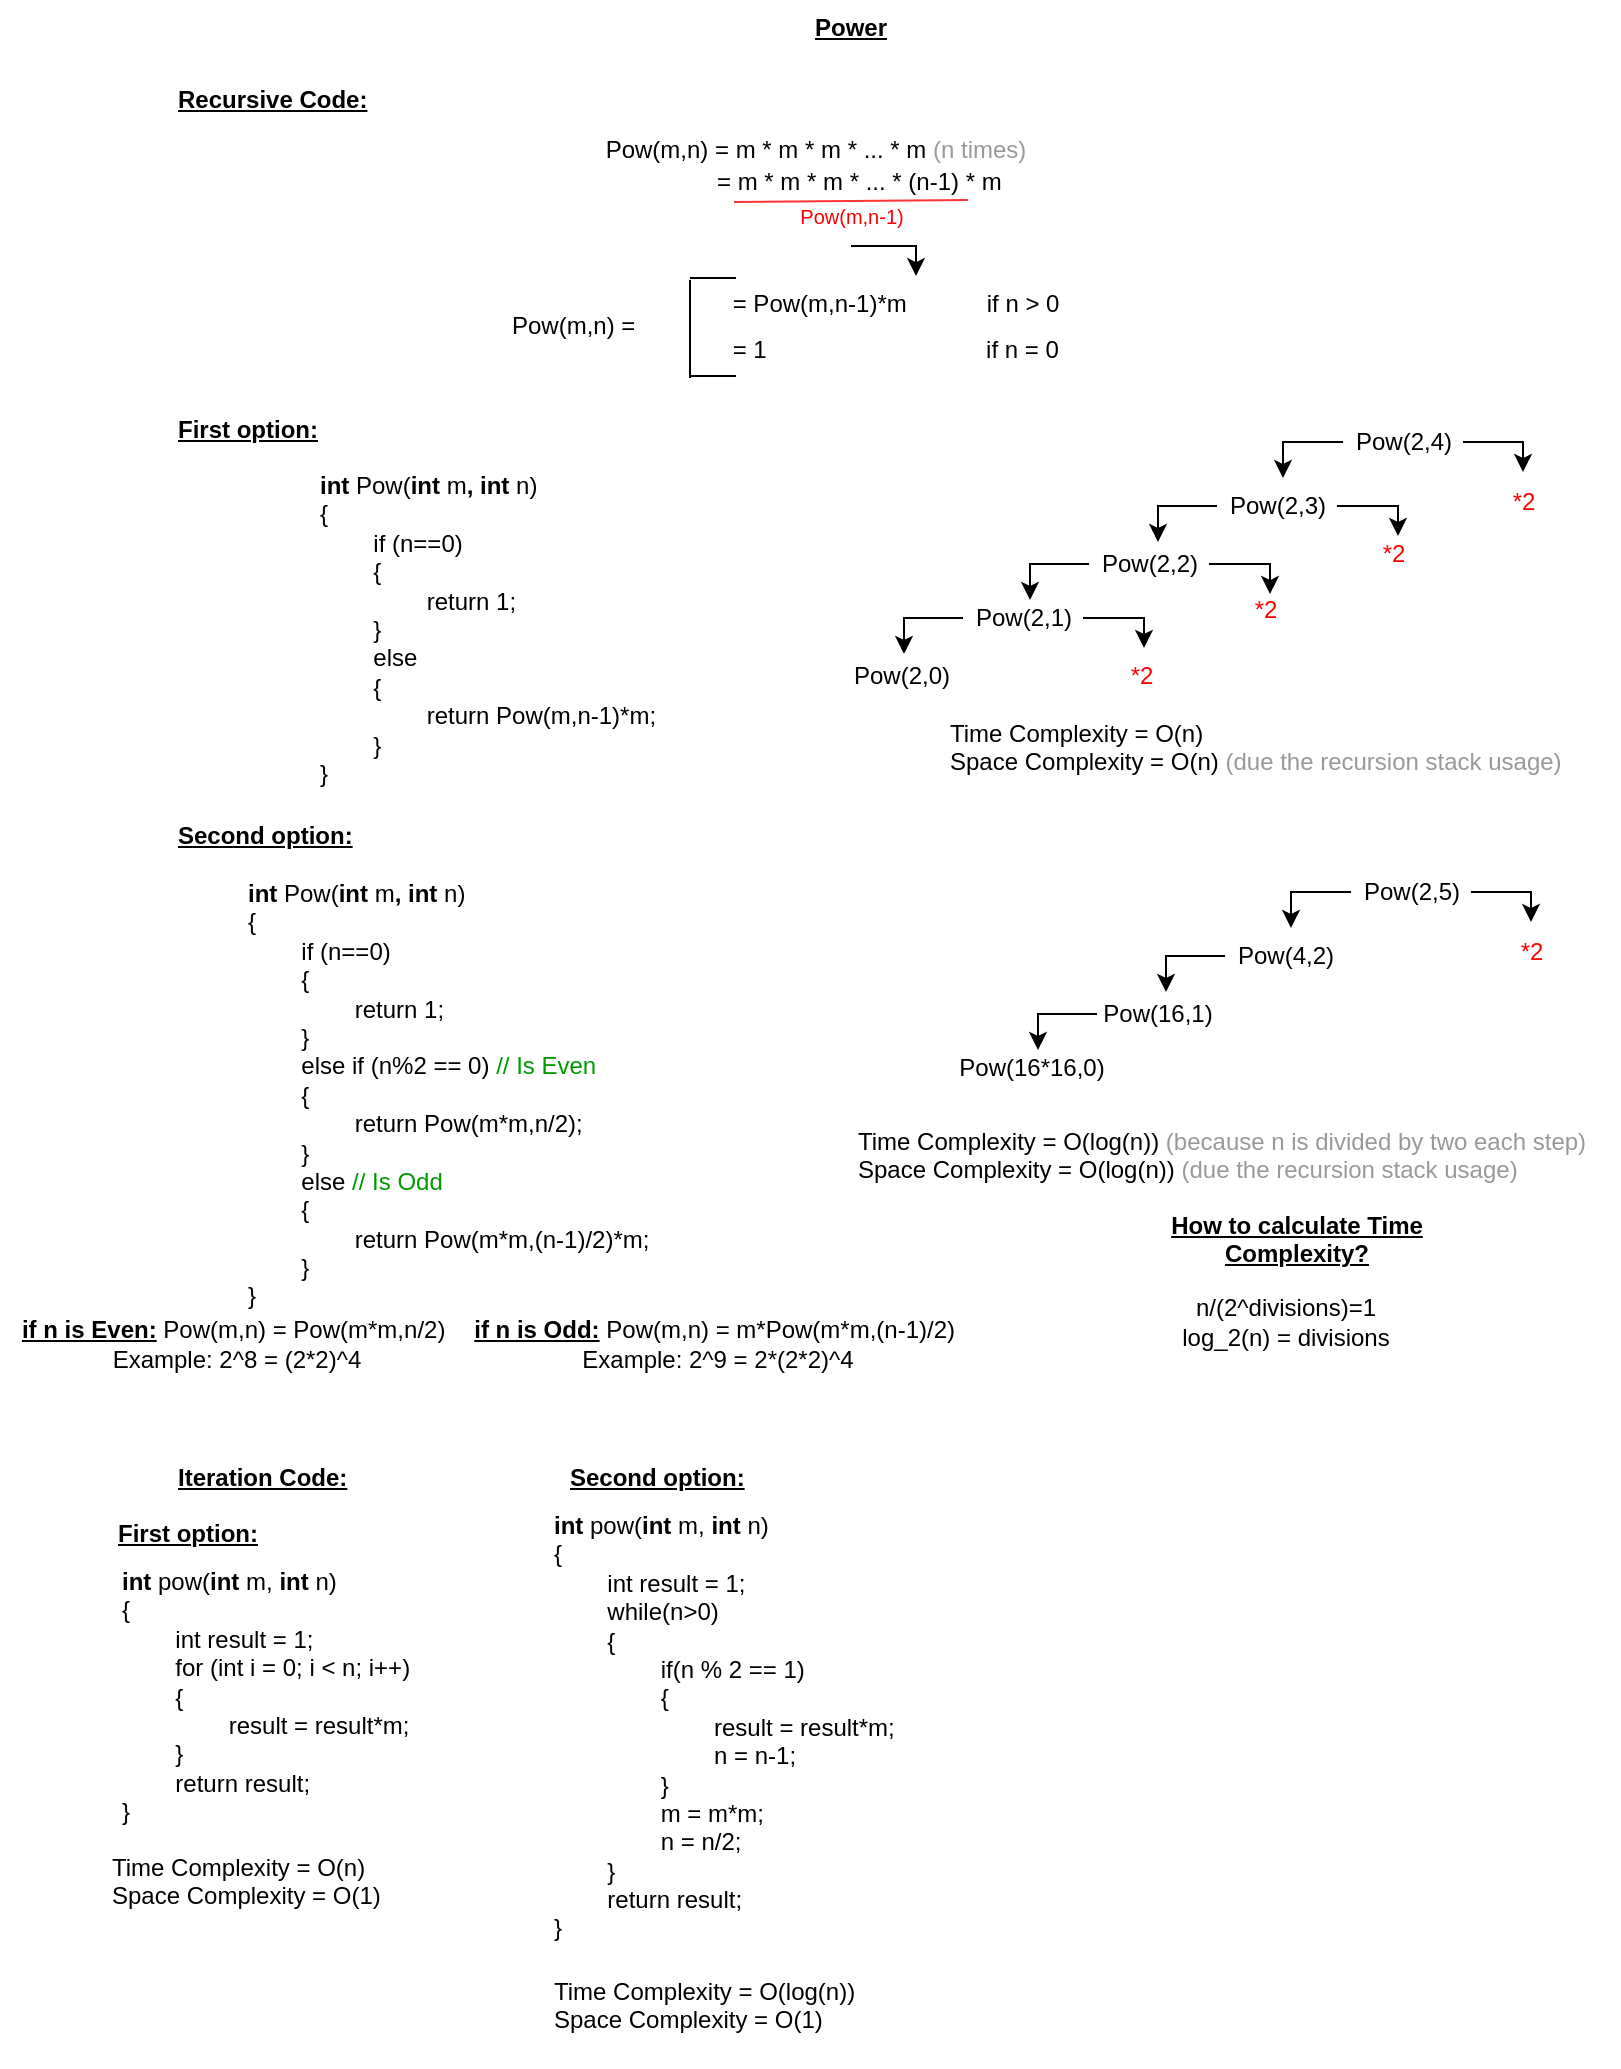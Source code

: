 <mxfile>
    <diagram name="Page-1" id="pscVqw5MkYJO_kQoXnNj">
        <mxGraphModel dx="638" dy="338" grid="0" gridSize="10" guides="1" tooltips="1" connect="1" arrows="1" fold="1" page="1" pageScale="1" pageWidth="850" pageHeight="1100" math="0" shadow="0">
            <root>
                <mxCell id="0"/>
                <mxCell id="1" parent="0"/>
                <mxCell id="VpqRDjkE_MsImU34JFe0-1" value="&lt;b&gt;&lt;u&gt;Power&lt;/u&gt;&lt;/b&gt;" style="text;whiteSpace=wrap;html=1;align=center;" parent="1" vertex="1">
                    <mxGeometry x="317" y="15" width="217" height="36" as="geometry"/>
                </mxCell>
                <mxCell id="VpqRDjkE_MsImU34JFe0-2" value="&lt;div align=&quot;center&quot;&gt;Pow(m,n) = m * m * m * ... * m &lt;font color=&quot;#999999&quot;&gt;(n times)&lt;/font&gt;&lt;br&gt;&lt;/div&gt;&amp;nbsp;" style="text;whiteSpace=wrap;html=1;align=center;" parent="1" vertex="1">
                    <mxGeometry x="271.003" y="76" width="274" height="36" as="geometry"/>
                </mxCell>
                <mxCell id="VpqRDjkE_MsImU34JFe0-8" value="" style="endArrow=none;html=1;rounded=0;" parent="1" edge="1">
                    <mxGeometry width="50" height="50" relative="1" as="geometry">
                        <mxPoint x="345" y="204" as="sourcePoint"/>
                        <mxPoint x="345" y="155" as="targetPoint"/>
                    </mxGeometry>
                </mxCell>
                <mxCell id="VpqRDjkE_MsImU34JFe0-9" value="" style="endArrow=none;html=1;rounded=0;" parent="1" edge="1">
                    <mxGeometry width="50" height="50" relative="1" as="geometry">
                        <mxPoint x="345" y="154" as="sourcePoint"/>
                        <mxPoint x="368" y="154" as="targetPoint"/>
                    </mxGeometry>
                </mxCell>
                <mxCell id="VpqRDjkE_MsImU34JFe0-10" value="" style="endArrow=none;html=1;rounded=0;" parent="1" edge="1">
                    <mxGeometry width="50" height="50" relative="1" as="geometry">
                        <mxPoint x="345" y="203" as="sourcePoint"/>
                        <mxPoint x="368" y="203" as="targetPoint"/>
                    </mxGeometry>
                </mxCell>
                <mxCell id="VpqRDjkE_MsImU34JFe0-13" value="&lt;b&gt;&lt;u&gt;Recursive Code:&lt;br&gt;&lt;/u&gt;&lt;/b&gt;" style="text;whiteSpace=wrap;html=1;" parent="1" vertex="1">
                    <mxGeometry x="87" y="51" width="217" height="36" as="geometry"/>
                </mxCell>
                <mxCell id="VpqRDjkE_MsImU34JFe0-55" value="&lt;div align=&quot;center&quot;&gt;&amp;nbsp;&amp;nbsp;&amp;nbsp;&amp;nbsp;&amp;nbsp;&amp;nbsp;&amp;nbsp;&amp;nbsp;&amp;nbsp;&amp;nbsp;&amp;nbsp;&amp;nbsp; = m * m * m * ... * (n-1) * m&lt;br&gt;&lt;/div&gt;&amp;nbsp;" style="text;whiteSpace=wrap;html=1;align=center;" parent="1" vertex="1">
                    <mxGeometry x="271.003" y="92" width="274" height="36" as="geometry"/>
                </mxCell>
                <mxCell id="VpqRDjkE_MsImU34JFe0-57" value="" style="endArrow=none;html=1;rounded=0;strokeColor=#FF3333;" parent="1" edge="1">
                    <mxGeometry width="50" height="50" relative="1" as="geometry">
                        <mxPoint x="367" y="116" as="sourcePoint"/>
                        <mxPoint x="484" y="115" as="targetPoint"/>
                    </mxGeometry>
                </mxCell>
                <mxCell id="VpqRDjkE_MsImU34JFe0-77" style="edgeStyle=orthogonalEdgeStyle;rounded=0;orthogonalLoop=1;jettySize=auto;html=1;exitX=0.5;exitY=1;exitDx=0;exitDy=0;entryX=0.5;entryY=0;entryDx=0;entryDy=0;" parent="1" source="VpqRDjkE_MsImU34JFe0-58" target="VpqRDjkE_MsImU34JFe0-11" edge="1">
                    <mxGeometry relative="1" as="geometry"/>
                </mxCell>
                <mxCell id="VpqRDjkE_MsImU34JFe0-58" value="&lt;font style=&quot;font-size: 10px;&quot; color=&quot;#ff0000&quot;&gt;Pow(m,n-1)&lt;/font&gt;" style="text;html=1;align=center;verticalAlign=middle;whiteSpace=wrap;rounded=0;" parent="1" vertex="1">
                    <mxGeometry x="395.5" y="108" width="60" height="30" as="geometry"/>
                </mxCell>
                <mxCell id="VpqRDjkE_MsImU34JFe0-75" value="" style="group" parent="1" vertex="1" connectable="0">
                    <mxGeometry x="254" y="153.004" width="341.003" height="59.0" as="geometry"/>
                </mxCell>
                <mxCell id="VpqRDjkE_MsImU34JFe0-7" value="Pow(m,n) =" style="text;whiteSpace=wrap;html=1;" parent="VpqRDjkE_MsImU34JFe0-75" vertex="1">
                    <mxGeometry y="10.996" width="74" height="36" as="geometry"/>
                </mxCell>
                <mxCell id="VpqRDjkE_MsImU34JFe0-11" value="&lt;span style=&quot;white-space: pre;&quot;&gt;&#9;&lt;/span&gt;&amp;nbsp; &amp;nbsp;&amp;nbsp; =&amp;nbsp;Pow(m,n-1)*m &amp;nbsp;&amp;nbsp;&amp;nbsp;&amp;nbsp;&amp;nbsp;&amp;nbsp;&amp;nbsp;&amp;nbsp;&amp;nbsp;&amp;nbsp; if n &amp;gt; 0" style="text;whiteSpace=wrap;html=1;" parent="VpqRDjkE_MsImU34JFe0-75" vertex="1">
                    <mxGeometry x="67.003" width="274" height="36" as="geometry"/>
                </mxCell>
                <mxCell id="VpqRDjkE_MsImU34JFe0-50" value="&lt;span style=&quot;white-space: pre;&quot;&gt;&#9;&lt;/span&gt;&amp;nbsp; &amp;nbsp;&amp;nbsp; = 1 &amp;nbsp;&amp;nbsp;&amp;nbsp;&amp;nbsp;&amp;nbsp;&amp;nbsp;&amp;nbsp;&amp;nbsp;&amp;nbsp;&amp;nbsp;&amp;nbsp;&amp;nbsp;&amp;nbsp;&amp;nbsp;&amp;nbsp;&amp;nbsp;&amp;nbsp;&amp;nbsp;&amp;nbsp;&amp;nbsp;&amp;nbsp;&amp;nbsp;&amp;nbsp;&amp;nbsp;&amp;nbsp; &lt;span style=&quot;white-space: pre;&quot;&gt;&#9;&lt;/span&gt;&amp;nbsp;&amp;nbsp; if n = 0" style="text;whiteSpace=wrap;html=1;" parent="VpqRDjkE_MsImU34JFe0-75" vertex="1">
                    <mxGeometry x="67.003" y="23.0" width="274" height="36" as="geometry"/>
                </mxCell>
                <mxCell id="VpqRDjkE_MsImU34JFe0-129" value="" style="group;movable=1;resizable=1;rotatable=1;deletable=1;editable=1;locked=0;connectable=1;" parent="1" vertex="1" connectable="0">
                    <mxGeometry x="421" y="221" width="384.5" height="198.003" as="geometry"/>
                </mxCell>
                <mxCell id="VpqRDjkE_MsImU34JFe0-102" style="edgeStyle=orthogonalEdgeStyle;rounded=0;orthogonalLoop=1;jettySize=auto;html=1;exitX=0;exitY=0.5;exitDx=0;exitDy=0;entryX=0.5;entryY=0;entryDx=0;entryDy=0;" parent="VpqRDjkE_MsImU34JFe0-129" source="VpqRDjkE_MsImU34JFe0-59" edge="1">
                    <mxGeometry relative="1" as="geometry">
                        <mxPoint x="220.5" y="33" as="targetPoint"/>
                    </mxGeometry>
                </mxCell>
                <mxCell id="VpqRDjkE_MsImU34JFe0-105" style="edgeStyle=orthogonalEdgeStyle;rounded=0;orthogonalLoop=1;jettySize=auto;html=1;exitX=1;exitY=0.5;exitDx=0;exitDy=0;entryX=0.5;entryY=0;entryDx=0;entryDy=0;" parent="VpqRDjkE_MsImU34JFe0-129" source="VpqRDjkE_MsImU34JFe0-59" target="VpqRDjkE_MsImU34JFe0-103" edge="1">
                    <mxGeometry relative="1" as="geometry"/>
                </mxCell>
                <mxCell id="VpqRDjkE_MsImU34JFe0-59" value="Pow(2,4)" style="text;html=1;align=center;verticalAlign=middle;whiteSpace=wrap;rounded=0;" parent="VpqRDjkE_MsImU34JFe0-129" vertex="1">
                    <mxGeometry x="250.5" width="60" height="30" as="geometry"/>
                </mxCell>
                <mxCell id="VpqRDjkE_MsImU34JFe0-103" value="&lt;font color=&quot;#ff0000&quot;&gt;*2&lt;/font&gt;" style="text;html=1;align=center;verticalAlign=middle;whiteSpace=wrap;rounded=0;" parent="VpqRDjkE_MsImU34JFe0-129" vertex="1">
                    <mxGeometry x="310.5" y="30" width="60" height="30" as="geometry"/>
                </mxCell>
                <mxCell id="VpqRDjkE_MsImU34JFe0-111" value="" style="group" parent="VpqRDjkE_MsImU34JFe0-129" vertex="1" connectable="0">
                    <mxGeometry x="158" y="32" width="120" height="33" as="geometry"/>
                </mxCell>
                <mxCell id="VpqRDjkE_MsImU34JFe0-108" style="edgeStyle=orthogonalEdgeStyle;rounded=0;orthogonalLoop=1;jettySize=auto;html=1;exitX=0;exitY=0.5;exitDx=0;exitDy=0;entryX=0.5;entryY=0;entryDx=0;entryDy=0;" parent="VpqRDjkE_MsImU34JFe0-111" source="VpqRDjkE_MsImU34JFe0-110" edge="1">
                    <mxGeometry relative="1" as="geometry">
                        <mxPoint y="33" as="targetPoint"/>
                    </mxGeometry>
                </mxCell>
                <mxCell id="VpqRDjkE_MsImU34JFe0-109" style="edgeStyle=orthogonalEdgeStyle;rounded=0;orthogonalLoop=1;jettySize=auto;html=1;exitX=1;exitY=0.5;exitDx=0;exitDy=0;entryX=0.5;entryY=0;entryDx=0;entryDy=0;" parent="VpqRDjkE_MsImU34JFe0-111" source="VpqRDjkE_MsImU34JFe0-110" edge="1">
                    <mxGeometry relative="1" as="geometry">
                        <mxPoint x="120" y="30" as="targetPoint"/>
                    </mxGeometry>
                </mxCell>
                <mxCell id="VpqRDjkE_MsImU34JFe0-110" value="Pow(2,3)" style="text;html=1;align=center;verticalAlign=middle;whiteSpace=wrap;rounded=0;" parent="VpqRDjkE_MsImU34JFe0-111" vertex="1">
                    <mxGeometry x="29.5" width="60" height="30" as="geometry"/>
                </mxCell>
                <mxCell id="VpqRDjkE_MsImU34JFe0-112" value="&lt;font color=&quot;#ff0000&quot;&gt;*2&lt;/font&gt;" style="text;html=1;align=center;verticalAlign=middle;whiteSpace=wrap;rounded=0;" parent="VpqRDjkE_MsImU34JFe0-129" vertex="1">
                    <mxGeometry x="246" y="56" width="60" height="30" as="geometry"/>
                </mxCell>
                <mxCell id="VpqRDjkE_MsImU34JFe0-113" value="" style="group" parent="VpqRDjkE_MsImU34JFe0-129" vertex="1" connectable="0">
                    <mxGeometry x="94" y="61" width="120" height="33" as="geometry"/>
                </mxCell>
                <mxCell id="VpqRDjkE_MsImU34JFe0-114" style="edgeStyle=orthogonalEdgeStyle;rounded=0;orthogonalLoop=1;jettySize=auto;html=1;exitX=0;exitY=0.5;exitDx=0;exitDy=0;entryX=0.5;entryY=0;entryDx=0;entryDy=0;" parent="VpqRDjkE_MsImU34JFe0-113" source="VpqRDjkE_MsImU34JFe0-116" edge="1">
                    <mxGeometry relative="1" as="geometry">
                        <mxPoint y="33" as="targetPoint"/>
                    </mxGeometry>
                </mxCell>
                <mxCell id="VpqRDjkE_MsImU34JFe0-115" style="edgeStyle=orthogonalEdgeStyle;rounded=0;orthogonalLoop=1;jettySize=auto;html=1;exitX=1;exitY=0.5;exitDx=0;exitDy=0;entryX=0.5;entryY=0;entryDx=0;entryDy=0;" parent="VpqRDjkE_MsImU34JFe0-113" source="VpqRDjkE_MsImU34JFe0-116" edge="1">
                    <mxGeometry relative="1" as="geometry">
                        <mxPoint x="120" y="30" as="targetPoint"/>
                    </mxGeometry>
                </mxCell>
                <mxCell id="VpqRDjkE_MsImU34JFe0-116" value="Pow(2,2)" style="text;html=1;align=center;verticalAlign=middle;whiteSpace=wrap;rounded=0;" parent="VpqRDjkE_MsImU34JFe0-113" vertex="1">
                    <mxGeometry x="29.5" width="60" height="30" as="geometry"/>
                </mxCell>
                <mxCell id="VpqRDjkE_MsImU34JFe0-117" value="&lt;font color=&quot;#ff0000&quot;&gt;*2&lt;/font&gt;" style="text;html=1;align=center;verticalAlign=middle;whiteSpace=wrap;rounded=0;" parent="VpqRDjkE_MsImU34JFe0-129" vertex="1">
                    <mxGeometry x="182" y="84" width="60" height="30" as="geometry"/>
                </mxCell>
                <mxCell id="VpqRDjkE_MsImU34JFe0-118" value="" style="group" parent="VpqRDjkE_MsImU34JFe0-129" vertex="1" connectable="0">
                    <mxGeometry x="31" y="88" width="120" height="33" as="geometry"/>
                </mxCell>
                <mxCell id="VpqRDjkE_MsImU34JFe0-119" style="edgeStyle=orthogonalEdgeStyle;rounded=0;orthogonalLoop=1;jettySize=auto;html=1;exitX=0;exitY=0.5;exitDx=0;exitDy=0;entryX=0.5;entryY=0;entryDx=0;entryDy=0;" parent="VpqRDjkE_MsImU34JFe0-118" source="VpqRDjkE_MsImU34JFe0-121" edge="1">
                    <mxGeometry relative="1" as="geometry">
                        <mxPoint y="33" as="targetPoint"/>
                    </mxGeometry>
                </mxCell>
                <mxCell id="VpqRDjkE_MsImU34JFe0-120" style="edgeStyle=orthogonalEdgeStyle;rounded=0;orthogonalLoop=1;jettySize=auto;html=1;exitX=1;exitY=0.5;exitDx=0;exitDy=0;entryX=0.5;entryY=0;entryDx=0;entryDy=0;" parent="VpqRDjkE_MsImU34JFe0-118" source="VpqRDjkE_MsImU34JFe0-121" edge="1">
                    <mxGeometry relative="1" as="geometry">
                        <mxPoint x="120" y="30" as="targetPoint"/>
                    </mxGeometry>
                </mxCell>
                <mxCell id="VpqRDjkE_MsImU34JFe0-121" value="Pow(2,1)" style="text;html=1;align=center;verticalAlign=middle;whiteSpace=wrap;rounded=0;" parent="VpqRDjkE_MsImU34JFe0-118" vertex="1">
                    <mxGeometry x="29.5" width="60" height="30" as="geometry"/>
                </mxCell>
                <mxCell id="VpqRDjkE_MsImU34JFe0-122" value="&lt;font color=&quot;#ff0000&quot;&gt;*2&lt;/font&gt;" style="text;html=1;align=center;verticalAlign=middle;whiteSpace=wrap;rounded=0;" parent="VpqRDjkE_MsImU34JFe0-129" vertex="1">
                    <mxGeometry x="120" y="117" width="60" height="30" as="geometry"/>
                </mxCell>
                <mxCell id="VpqRDjkE_MsImU34JFe0-127" value="Pow(2,0)" style="text;html=1;align=center;verticalAlign=middle;whiteSpace=wrap;rounded=0;" parent="VpqRDjkE_MsImU34JFe0-129" vertex="1">
                    <mxGeometry y="117" width="60" height="30" as="geometry"/>
                </mxCell>
                <mxCell id="VpqRDjkE_MsImU34JFe0-128" value="Time Complexity = O(n)&lt;br&gt;Space Complexity = O(n) &lt;font color=&quot;#999999&quot;&gt;(due the recursion stack usage)&lt;/font&gt;" style="text;whiteSpace=wrap;html=1;" parent="VpqRDjkE_MsImU34JFe0-129" vertex="1">
                    <mxGeometry x="51.5" y="147.003" width="333" height="51" as="geometry"/>
                </mxCell>
                <mxCell id="VpqRDjkE_MsImU34JFe0-130" value="&lt;b&gt;int &lt;/b&gt;Pow(&lt;b&gt;int &lt;/b&gt;m&lt;b&gt;, int &lt;/b&gt;n)&lt;br&gt;&lt;div&gt;{&lt;/div&gt;&lt;div&gt;&lt;span style=&quot;white-space: pre;&quot;&gt;&#9;if (n==0)&lt;/span&gt;&lt;/div&gt;&lt;div&gt;&lt;span style=&quot;white-space: pre;&quot;&gt;&lt;span style=&quot;white-space: pre;&quot;&gt;&#9;&lt;/span&gt;{&lt;/span&gt;&lt;/div&gt;&lt;div&gt;&lt;span style=&quot;white-space: pre;&quot;&gt;&lt;span style=&quot;white-space: pre;&quot;&gt;&#9;&lt;/span&gt;&lt;span style=&quot;white-space: pre;&quot;&gt;&#9;&lt;/span&gt;return 1;&lt;br&gt;&lt;/span&gt;&lt;/div&gt;&lt;div&gt;&lt;span style=&quot;white-space: pre;&quot;&gt;&lt;span style=&quot;white-space: pre;&quot;&gt;&#9;&lt;/span&gt;}&lt;/span&gt;&lt;br&gt;&lt;span style=&quot;white-space: pre;&quot;&gt;&#9;&lt;/span&gt;else&lt;/div&gt;&lt;div&gt;&lt;span style=&quot;white-space: pre;&quot;&gt;&#9;&lt;/span&gt;{&lt;/div&gt;&lt;div&gt;&lt;span style=&quot;white-space: pre;&quot;&gt;&#9;&lt;/span&gt;&lt;span style=&quot;white-space: pre;&quot;&gt;&#9;&lt;/span&gt;return Pow(m,n-1)*m;&lt;br&gt;&lt;/div&gt;&lt;div&gt;&lt;span style=&quot;white-space: pre;&quot;&gt;&#9;&lt;/span&gt;}&lt;br&gt;&lt;/div&gt;}" style="text;whiteSpace=wrap;html=1;" parent="1" vertex="1">
                    <mxGeometry x="158.003" y="244" width="274" height="36" as="geometry"/>
                </mxCell>
                <mxCell id="VpqRDjkE_MsImU34JFe0-42" value="&lt;b&gt;&lt;u&gt;First option:&lt;br&gt;&lt;/u&gt;&lt;/b&gt;" style="text;whiteSpace=wrap;html=1;" parent="1" vertex="1">
                    <mxGeometry x="87.005" y="216.004" width="123" height="36" as="geometry"/>
                </mxCell>
                <mxCell id="VpqRDjkE_MsImU34JFe0-133" value="&lt;b&gt;&lt;u&gt;Second option:&lt;br&gt;&lt;/u&gt;&lt;/b&gt;" style="text;whiteSpace=wrap;html=1;" parent="1" vertex="1">
                    <mxGeometry x="87.005" y="419.004" width="123" height="36" as="geometry"/>
                </mxCell>
                <mxCell id="VpqRDjkE_MsImU34JFe0-134" value="&lt;b&gt;int &lt;/b&gt;Pow(&lt;b&gt;int &lt;/b&gt;m&lt;b&gt;, int &lt;/b&gt;n)&lt;br&gt;&lt;div&gt;{&lt;/div&gt;&lt;div&gt;&lt;span style=&quot;white-space: pre;&quot;&gt;&#9;if (n==0)&lt;/span&gt;&lt;/div&gt;&lt;div&gt;&lt;span style=&quot;white-space: pre;&quot;&gt;&lt;span style=&quot;white-space: pre;&quot;&gt;&#9;&lt;/span&gt;{&lt;/span&gt;&lt;/div&gt;&lt;div&gt;&lt;span style=&quot;white-space: pre;&quot;&gt;&lt;span style=&quot;white-space: pre;&quot;&gt;&#9;&lt;/span&gt;&lt;span style=&quot;white-space: pre;&quot;&gt;&#9;&lt;/span&gt;return 1;&lt;br&gt;&lt;/span&gt;&lt;/div&gt;&lt;div&gt;&lt;span style=&quot;white-space: pre;&quot;&gt;&lt;span style=&quot;white-space: pre;&quot;&gt;&#9;&lt;/span&gt;}&lt;/span&gt;&lt;br&gt;&lt;span style=&quot;white-space: pre;&quot;&gt;&#9;&lt;/span&gt;else if (n%2 == 0) &lt;font color=&quot;#009900&quot;&gt;// Is Even&lt;/font&gt;&lt;br&gt;&lt;/div&gt;&lt;div&gt;&lt;span style=&quot;white-space: pre;&quot;&gt;&#9;&lt;/span&gt;{&lt;/div&gt;&lt;div&gt;&lt;span style=&quot;white-space: pre;&quot;&gt;&#9;&lt;/span&gt;&lt;span style=&quot;white-space: pre;&quot;&gt;&#9;&lt;/span&gt;return Pow(m*m,n/2);&lt;br&gt;&lt;/div&gt;&lt;div&gt;&lt;span style=&quot;white-space: pre;&quot;&gt;&#9;&lt;/span&gt;}&lt;/div&gt;&lt;div&gt;&lt;span style=&quot;white-space: pre;&quot;&gt;&#9;&lt;/span&gt;else &lt;font color=&quot;#009900&quot;&gt;// Is Odd&lt;/font&gt;&lt;br&gt;&lt;/div&gt;&lt;div&gt;&lt;span style=&quot;white-space: pre;&quot;&gt;&#9;&lt;/span&gt;{&lt;/div&gt;&lt;div&gt;&lt;span style=&quot;white-space: pre;&quot;&gt;&#9;&lt;/span&gt;&lt;span style=&quot;white-space: pre;&quot;&gt;&#9;return Pow(m*m,(n-1)/2)*m;&lt;/span&gt;&lt;br&gt;&lt;/div&gt;&lt;div&gt;&lt;span style=&quot;white-space: pre;&quot;&gt;&#9;&lt;/span&gt;}&lt;br&gt;&lt;/div&gt;}" style="text;whiteSpace=wrap;html=1;" parent="1" vertex="1">
                    <mxGeometry x="121.503" y="448" width="274" height="36" as="geometry"/>
                </mxCell>
                <mxCell id="VpqRDjkE_MsImU34JFe0-136" value="&lt;div&gt;&lt;b&gt;&lt;u&gt;if n is Even:&lt;/u&gt;&lt;/b&gt; Pow(m,n) = Pow(m*m,n/2)&amp;nbsp;&lt;/div&gt;&lt;div&gt;Example: 2&lt;span lang=&quot;es&quot; class=&quot;BxUVEf ILfuVd&quot;&gt;&lt;span class=&quot;hgKElc&quot;&gt;^8 = (2*2&lt;/span&gt;&lt;/span&gt;&lt;span lang=&quot;es&quot; class=&quot;BxUVEf ILfuVd&quot;&gt;&lt;span class=&quot;hgKElc&quot;&gt;)&lt;/span&gt;&lt;/span&gt;&lt;span lang=&quot;es&quot; class=&quot;BxUVEf ILfuVd&quot;&gt;&lt;span class=&quot;hgKElc&quot;&gt;^4&lt;/span&gt;&lt;/span&gt;&lt;/div&gt;&lt;div&gt;&lt;span lang=&quot;es&quot; class=&quot;BxUVEf ILfuVd&quot;&gt;&lt;span class=&quot;hgKElc&quot;&gt;&lt;/span&gt;&lt;/span&gt;&lt;/div&gt;" style="text;html=1;align=center;verticalAlign=middle;whiteSpace=wrap;rounded=0;" parent="1" vertex="1">
                    <mxGeometry y="672" width="237" height="30" as="geometry"/>
                </mxCell>
                <mxCell id="VpqRDjkE_MsImU34JFe0-137" value="&lt;div&gt;&lt;b&gt;&lt;u&gt;if n is Odd:&lt;/u&gt;&lt;/b&gt; Pow(m,n) = m*Pow(m*m,(n-1)/2)&amp;nbsp;&lt;/div&gt;&lt;div&gt;Example: 2&lt;span lang=&quot;es&quot; class=&quot;BxUVEf ILfuVd&quot;&gt;&lt;span class=&quot;hgKElc&quot;&gt;^9 = 2*(2*2&lt;/span&gt;&lt;/span&gt;&lt;span lang=&quot;es&quot; class=&quot;BxUVEf ILfuVd&quot;&gt;&lt;span class=&quot;hgKElc&quot;&gt;)&lt;/span&gt;&lt;/span&gt;&lt;span lang=&quot;es&quot; class=&quot;BxUVEf ILfuVd&quot;&gt;&lt;span class=&quot;hgKElc&quot;&gt;^4&lt;/span&gt;&lt;/span&gt;&lt;/div&gt;&lt;div&gt;&lt;span lang=&quot;es&quot; class=&quot;BxUVEf ILfuVd&quot;&gt;&lt;span class=&quot;hgKElc&quot;&gt;&lt;/span&gt;&lt;/span&gt;&lt;/div&gt;" style="text;html=1;align=center;verticalAlign=middle;whiteSpace=wrap;rounded=0;" parent="1" vertex="1">
                    <mxGeometry x="227" y="672" width="264" height="30" as="geometry"/>
                </mxCell>
                <mxCell id="VpqRDjkE_MsImU34JFe0-155" value="" style="group;movable=1;resizable=1;rotatable=1;deletable=1;editable=1;locked=0;connectable=1;" parent="1" vertex="1" connectable="0">
                    <mxGeometry x="425" y="446" width="384.5" height="248" as="geometry"/>
                </mxCell>
                <mxCell id="VpqRDjkE_MsImU34JFe0-156" style="edgeStyle=orthogonalEdgeStyle;rounded=0;orthogonalLoop=1;jettySize=auto;html=1;exitX=0;exitY=0.5;exitDx=0;exitDy=0;entryX=0.5;entryY=0;entryDx=0;entryDy=0;" parent="VpqRDjkE_MsImU34JFe0-155" source="VpqRDjkE_MsImU34JFe0-158" edge="1">
                    <mxGeometry relative="1" as="geometry">
                        <mxPoint x="220.5" y="33" as="targetPoint"/>
                    </mxGeometry>
                </mxCell>
                <mxCell id="VpqRDjkE_MsImU34JFe0-157" style="edgeStyle=orthogonalEdgeStyle;rounded=0;orthogonalLoop=1;jettySize=auto;html=1;exitX=1;exitY=0.5;exitDx=0;exitDy=0;entryX=0.5;entryY=0;entryDx=0;entryDy=0;" parent="VpqRDjkE_MsImU34JFe0-155" source="VpqRDjkE_MsImU34JFe0-158" target="VpqRDjkE_MsImU34JFe0-159" edge="1">
                    <mxGeometry relative="1" as="geometry"/>
                </mxCell>
                <mxCell id="VpqRDjkE_MsImU34JFe0-158" value="Pow(2,5)" style="text;html=1;align=center;verticalAlign=middle;whiteSpace=wrap;rounded=0;" parent="VpqRDjkE_MsImU34JFe0-155" vertex="1">
                    <mxGeometry x="250.5" width="60" height="30" as="geometry"/>
                </mxCell>
                <mxCell id="VpqRDjkE_MsImU34JFe0-159" value="&lt;font color=&quot;#ff0000&quot;&gt;*2&lt;/font&gt;" style="text;html=1;align=center;verticalAlign=middle;whiteSpace=wrap;rounded=0;" parent="VpqRDjkE_MsImU34JFe0-155" vertex="1">
                    <mxGeometry x="310.5" y="30" width="60" height="30" as="geometry"/>
                </mxCell>
                <mxCell id="VpqRDjkE_MsImU34JFe0-160" value="" style="group" parent="VpqRDjkE_MsImU34JFe0-155" vertex="1" connectable="0">
                    <mxGeometry x="158" y="32" width="120" height="33" as="geometry"/>
                </mxCell>
                <mxCell id="VpqRDjkE_MsImU34JFe0-161" style="edgeStyle=orthogonalEdgeStyle;rounded=0;orthogonalLoop=1;jettySize=auto;html=1;exitX=0;exitY=0.5;exitDx=0;exitDy=0;entryX=0.5;entryY=0;entryDx=0;entryDy=0;" parent="VpqRDjkE_MsImU34JFe0-160" source="VpqRDjkE_MsImU34JFe0-163" edge="1">
                    <mxGeometry relative="1" as="geometry">
                        <mxPoint y="33" as="targetPoint"/>
                    </mxGeometry>
                </mxCell>
                <mxCell id="VpqRDjkE_MsImU34JFe0-163" value="Pow(4,2)" style="text;html=1;align=center;verticalAlign=middle;whiteSpace=wrap;rounded=0;" parent="VpqRDjkE_MsImU34JFe0-160" vertex="1">
                    <mxGeometry x="29.5" width="60" height="30" as="geometry"/>
                </mxCell>
                <mxCell id="VpqRDjkE_MsImU34JFe0-165" value="" style="group" parent="VpqRDjkE_MsImU34JFe0-155" vertex="1" connectable="0">
                    <mxGeometry x="94" y="61" width="120" height="33" as="geometry"/>
                </mxCell>
                <mxCell id="VpqRDjkE_MsImU34JFe0-166" style="edgeStyle=orthogonalEdgeStyle;rounded=0;orthogonalLoop=1;jettySize=auto;html=1;exitX=0;exitY=0.5;exitDx=0;exitDy=0;entryX=0.5;entryY=0;entryDx=0;entryDy=0;" parent="VpqRDjkE_MsImU34JFe0-165" source="VpqRDjkE_MsImU34JFe0-168" edge="1">
                    <mxGeometry relative="1" as="geometry">
                        <mxPoint y="33" as="targetPoint"/>
                    </mxGeometry>
                </mxCell>
                <mxCell id="VpqRDjkE_MsImU34JFe0-168" value="Pow(16,1)" style="text;html=1;align=center;verticalAlign=middle;whiteSpace=wrap;rounded=0;" parent="VpqRDjkE_MsImU34JFe0-165" vertex="1">
                    <mxGeometry x="29.5" width="60" height="30" as="geometry"/>
                </mxCell>
                <mxCell id="VpqRDjkE_MsImU34JFe0-170" value="" style="group" parent="VpqRDjkE_MsImU34JFe0-155" vertex="1" connectable="0">
                    <mxGeometry x="31" y="88" width="120" height="33" as="geometry"/>
                </mxCell>
                <mxCell id="VpqRDjkE_MsImU34JFe0-173" value="Pow(16*16,0)" style="text;html=1;align=center;verticalAlign=middle;whiteSpace=wrap;rounded=0;" parent="VpqRDjkE_MsImU34JFe0-170" vertex="1">
                    <mxGeometry x="29.5" width="60" height="30" as="geometry"/>
                </mxCell>
                <mxCell id="VpqRDjkE_MsImU34JFe0-176" value="Time Complexity = O(log(n)) &lt;font color=&quot;#999999&quot;&gt;(because n is divided by two each step)&lt;/font&gt;&lt;br&gt;Space Complexity = O(log(n)) &lt;font color=&quot;#999999&quot;&gt;(due the recursion stack usage)&lt;/font&gt;" style="text;whiteSpace=wrap;html=1;" parent="VpqRDjkE_MsImU34JFe0-155" vertex="1">
                    <mxGeometry x="2" y="126" width="382.5" height="51" as="geometry"/>
                </mxCell>
                <mxCell id="VpqRDjkE_MsImU34JFe0-177" value="&lt;b&gt;&lt;u&gt;How to calculate Time Complexity?&lt;br&gt;&lt;br&gt;&lt;br&gt;&lt;/u&gt;&lt;/b&gt;" style="text;html=1;align=center;verticalAlign=middle;whiteSpace=wrap;rounded=0;" parent="VpqRDjkE_MsImU34JFe0-155" vertex="1">
                    <mxGeometry x="144" y="188" width="159" height="30" as="geometry"/>
                </mxCell>
                <mxCell id="VpqRDjkE_MsImU34JFe0-178" value="n/(2&lt;span lang=&quot;es&quot; class=&quot;BxUVEf ILfuVd&quot;&gt;&lt;span class=&quot;hgKElc&quot;&gt;^divisions)=1&lt;br&gt;&lt;/span&gt;&lt;/span&gt;log_2(n) = divisions" style="text;html=1;align=center;verticalAlign=middle;whiteSpace=wrap;rounded=0;" parent="VpqRDjkE_MsImU34JFe0-155" vertex="1">
                    <mxGeometry x="159.25" y="215" width="117.5" height="30" as="geometry"/>
                </mxCell>
                <mxCell id="VpqRDjkE_MsImU34JFe0-179" value="&lt;div&gt;&lt;b&gt;&lt;u&gt;Iteration Code:&lt;/u&gt;&lt;/b&gt;&lt;/div&gt;&lt;div&gt;&lt;b&gt;&lt;u&gt;&lt;br&gt;&lt;/u&gt;&lt;/b&gt;&lt;/div&gt;" style="text;whiteSpace=wrap;html=1;" parent="1" vertex="1">
                    <mxGeometry x="87" y="740" width="217" height="36" as="geometry"/>
                </mxCell>
                <mxCell id="VpqRDjkE_MsImU34JFe0-43" value="&lt;b&gt;int &lt;/b&gt;pow(&lt;b&gt;int &lt;/b&gt;m, &lt;b&gt;int &lt;/b&gt;n)&lt;br&gt;&lt;div&gt;{&lt;/div&gt;&lt;div&gt;&lt;span style=&quot;white-space: pre;&quot;&gt;&lt;span style=&quot;white-space: pre;&quot;&gt;&#9;&lt;/span&gt;int result = 1;&lt;/span&gt;&lt;/div&gt;&lt;div&gt;&lt;span style=&quot;white-space: pre;&quot;&gt;&lt;span style=&quot;white-space: pre;&quot;&gt;&#9;&lt;/span&gt;for (int i = 0; i &amp;lt; n; i++)&lt;br&gt;&lt;span style=&quot;white-space: pre;&quot;&gt;&#9;&lt;/span&gt;{&lt;/span&gt;&lt;/div&gt;&lt;div&gt;&lt;span style=&quot;white-space: pre;&quot;&gt;&lt;span style=&quot;white-space: pre;&quot;&gt;&#9;&lt;/span&gt;&lt;span style=&quot;white-space: pre;&quot;&gt;&#9;&lt;/span&gt;result = result*m;&lt;br&gt;&lt;/span&gt;&lt;/div&gt;&lt;div&gt;&lt;span style=&quot;white-space: pre;&quot;&gt;&lt;span style=&quot;white-space: pre;&quot;&gt;&#9;&lt;/span&gt;}&#9;&lt;/span&gt;&lt;/div&gt;&lt;div&gt;&lt;span style=&quot;white-space: pre;&quot;&gt;&lt;span style=&quot;white-space: pre;&quot;&gt;&#9;&lt;/span&gt;return &lt;/span&gt;&lt;span style=&quot;white-space: pre;&quot;&gt;result&lt;/span&gt;&lt;span style=&quot;white-space: pre;&quot;&gt;;&lt;br&gt;&lt;/span&gt;&lt;/div&gt;&lt;div&gt;}&lt;/div&gt;" style="text;whiteSpace=wrap;html=1;" parent="1" vertex="1">
                    <mxGeometry x="58.503" y="792" width="274" height="36" as="geometry"/>
                </mxCell>
                <mxCell id="VpqRDjkE_MsImU34JFe0-182" value="&lt;b&gt;&lt;u&gt;First option:&lt;br&gt;&lt;/u&gt;&lt;/b&gt;" style="text;whiteSpace=wrap;html=1;" parent="1" vertex="1">
                    <mxGeometry x="57.005" y="768.004" width="123" height="36" as="geometry"/>
                </mxCell>
                <mxCell id="VpqRDjkE_MsImU34JFe0-183" value="Time Complexity = O(n)&lt;br&gt;Space Complexity = O(1) " style="text;whiteSpace=wrap;html=1;" parent="1" vertex="1">
                    <mxGeometry x="54" y="935.003" width="333" height="51" as="geometry"/>
                </mxCell>
                <mxCell id="VpqRDjkE_MsImU34JFe0-184" value="&lt;b&gt;&lt;u&gt;Second option:&lt;br&gt;&lt;br&gt;&lt;br&gt;&lt;/u&gt;&lt;/b&gt;" style="text;whiteSpace=wrap;html=1;" parent="1" vertex="1">
                    <mxGeometry x="282.505" y="740.004" width="123" height="36" as="geometry"/>
                </mxCell>
                <mxCell id="VpqRDjkE_MsImU34JFe0-185" value="&lt;b&gt;int &lt;/b&gt;pow(&lt;b&gt;int &lt;/b&gt;m, &lt;b&gt;int &lt;/b&gt;n)&lt;br&gt;&lt;div&gt;{&lt;/div&gt;&lt;div&gt;&lt;span style=&quot;white-space: pre;&quot;&gt;&#9;&lt;/span&gt;int result = 1;&lt;/div&gt;&lt;div&gt;&lt;span style=&quot;white-space: pre;&quot;&gt;&#9;&lt;/span&gt;while(n&amp;gt;0)&lt;/div&gt;&lt;div&gt;&lt;span style=&quot;white-space: pre;&quot;&gt;&#9;&lt;/span&gt;{&lt;span style=&quot;white-space: pre;&quot;&gt;&#9;&lt;/span&gt;&lt;span style=&quot;white-space: pre;&quot;&gt;&#9;&lt;/span&gt;&lt;span style=&quot;white-space: pre;&quot;&gt;&#9;&lt;/span&gt;&lt;span style=&quot;white-space: pre;&quot;&gt;&#9;&lt;/span&gt;&lt;/div&gt;&lt;div&gt;&lt;span style=&quot;white-space: pre;&quot;&gt;&#9;&lt;/span&gt;&lt;span style=&quot;white-space: pre;&quot;&gt;&#9;&lt;/span&gt;if(n % 2 == 1)&lt;br&gt;&lt;span style=&quot;white-space: pre;&quot;&gt;&#9;&lt;/span&gt;&lt;span style=&quot;white-space: pre;&quot;&gt;&#9;&lt;/span&gt;{&lt;/div&gt;&lt;div&gt;&lt;span style=&quot;white-space: pre;&quot;&gt;&#9;&lt;/span&gt;&lt;span style=&quot;white-space: pre;&quot;&gt;&#9;&lt;/span&gt;&lt;span style=&quot;white-space: pre;&quot;&gt;&#9;&lt;/span&gt;result = result*m;&lt;/div&gt;&lt;div&gt;&lt;span style=&quot;white-space: pre;&quot;&gt;&#9;&lt;/span&gt;&lt;span style=&quot;white-space: pre;&quot;&gt;&#9;&lt;/span&gt;&lt;span style=&quot;white-space: pre;&quot;&gt;&#9;&lt;/span&gt;n = n-1;&lt;br&gt;&lt;/div&gt;&lt;div&gt;&lt;span style=&quot;white-space: pre;&quot;&gt;&#9;&lt;/span&gt;&lt;span style=&quot;white-space: pre;&quot;&gt;&#9;&lt;/span&gt;}&lt;/div&gt;&lt;div&gt;&lt;span style=&quot;white-space: pre;&quot;&gt;&#9;&lt;/span&gt;&lt;span style=&quot;white-space: pre;&quot;&gt;&#9;&lt;/span&gt;m = m*m;&lt;/div&gt;&lt;div&gt;&lt;span style=&quot;white-space: pre;&quot;&gt;&#9;&lt;/span&gt;&lt;span style=&quot;white-space: pre;&quot;&gt;&#9;&lt;/span&gt;n = n/2;&lt;/div&gt;&lt;div&gt;&lt;span style=&quot;white-space: pre;&quot;&gt;&#9;&lt;/span&gt;}&lt;/div&gt;&lt;div&gt;&lt;span style=&quot;white-space: pre;&quot;&gt;&#9;&lt;/span&gt;return result;&lt;br&gt;&lt;/div&gt;&lt;div&gt;}&lt;/div&gt;" style="text;whiteSpace=wrap;html=1;" parent="1" vertex="1">
                    <mxGeometry x="275" y="764" width="439" height="175" as="geometry"/>
                </mxCell>
                <mxCell id="VpqRDjkE_MsImU34JFe0-186" value="Time Complexity = O(log(n))&lt;br&gt;Space Complexity = O(1) " style="text;whiteSpace=wrap;html=1;" parent="1" vertex="1">
                    <mxGeometry x="275" y="997.003" width="333" height="51" as="geometry"/>
                </mxCell>
            </root>
        </mxGraphModel>
    </diagram>
</mxfile>
